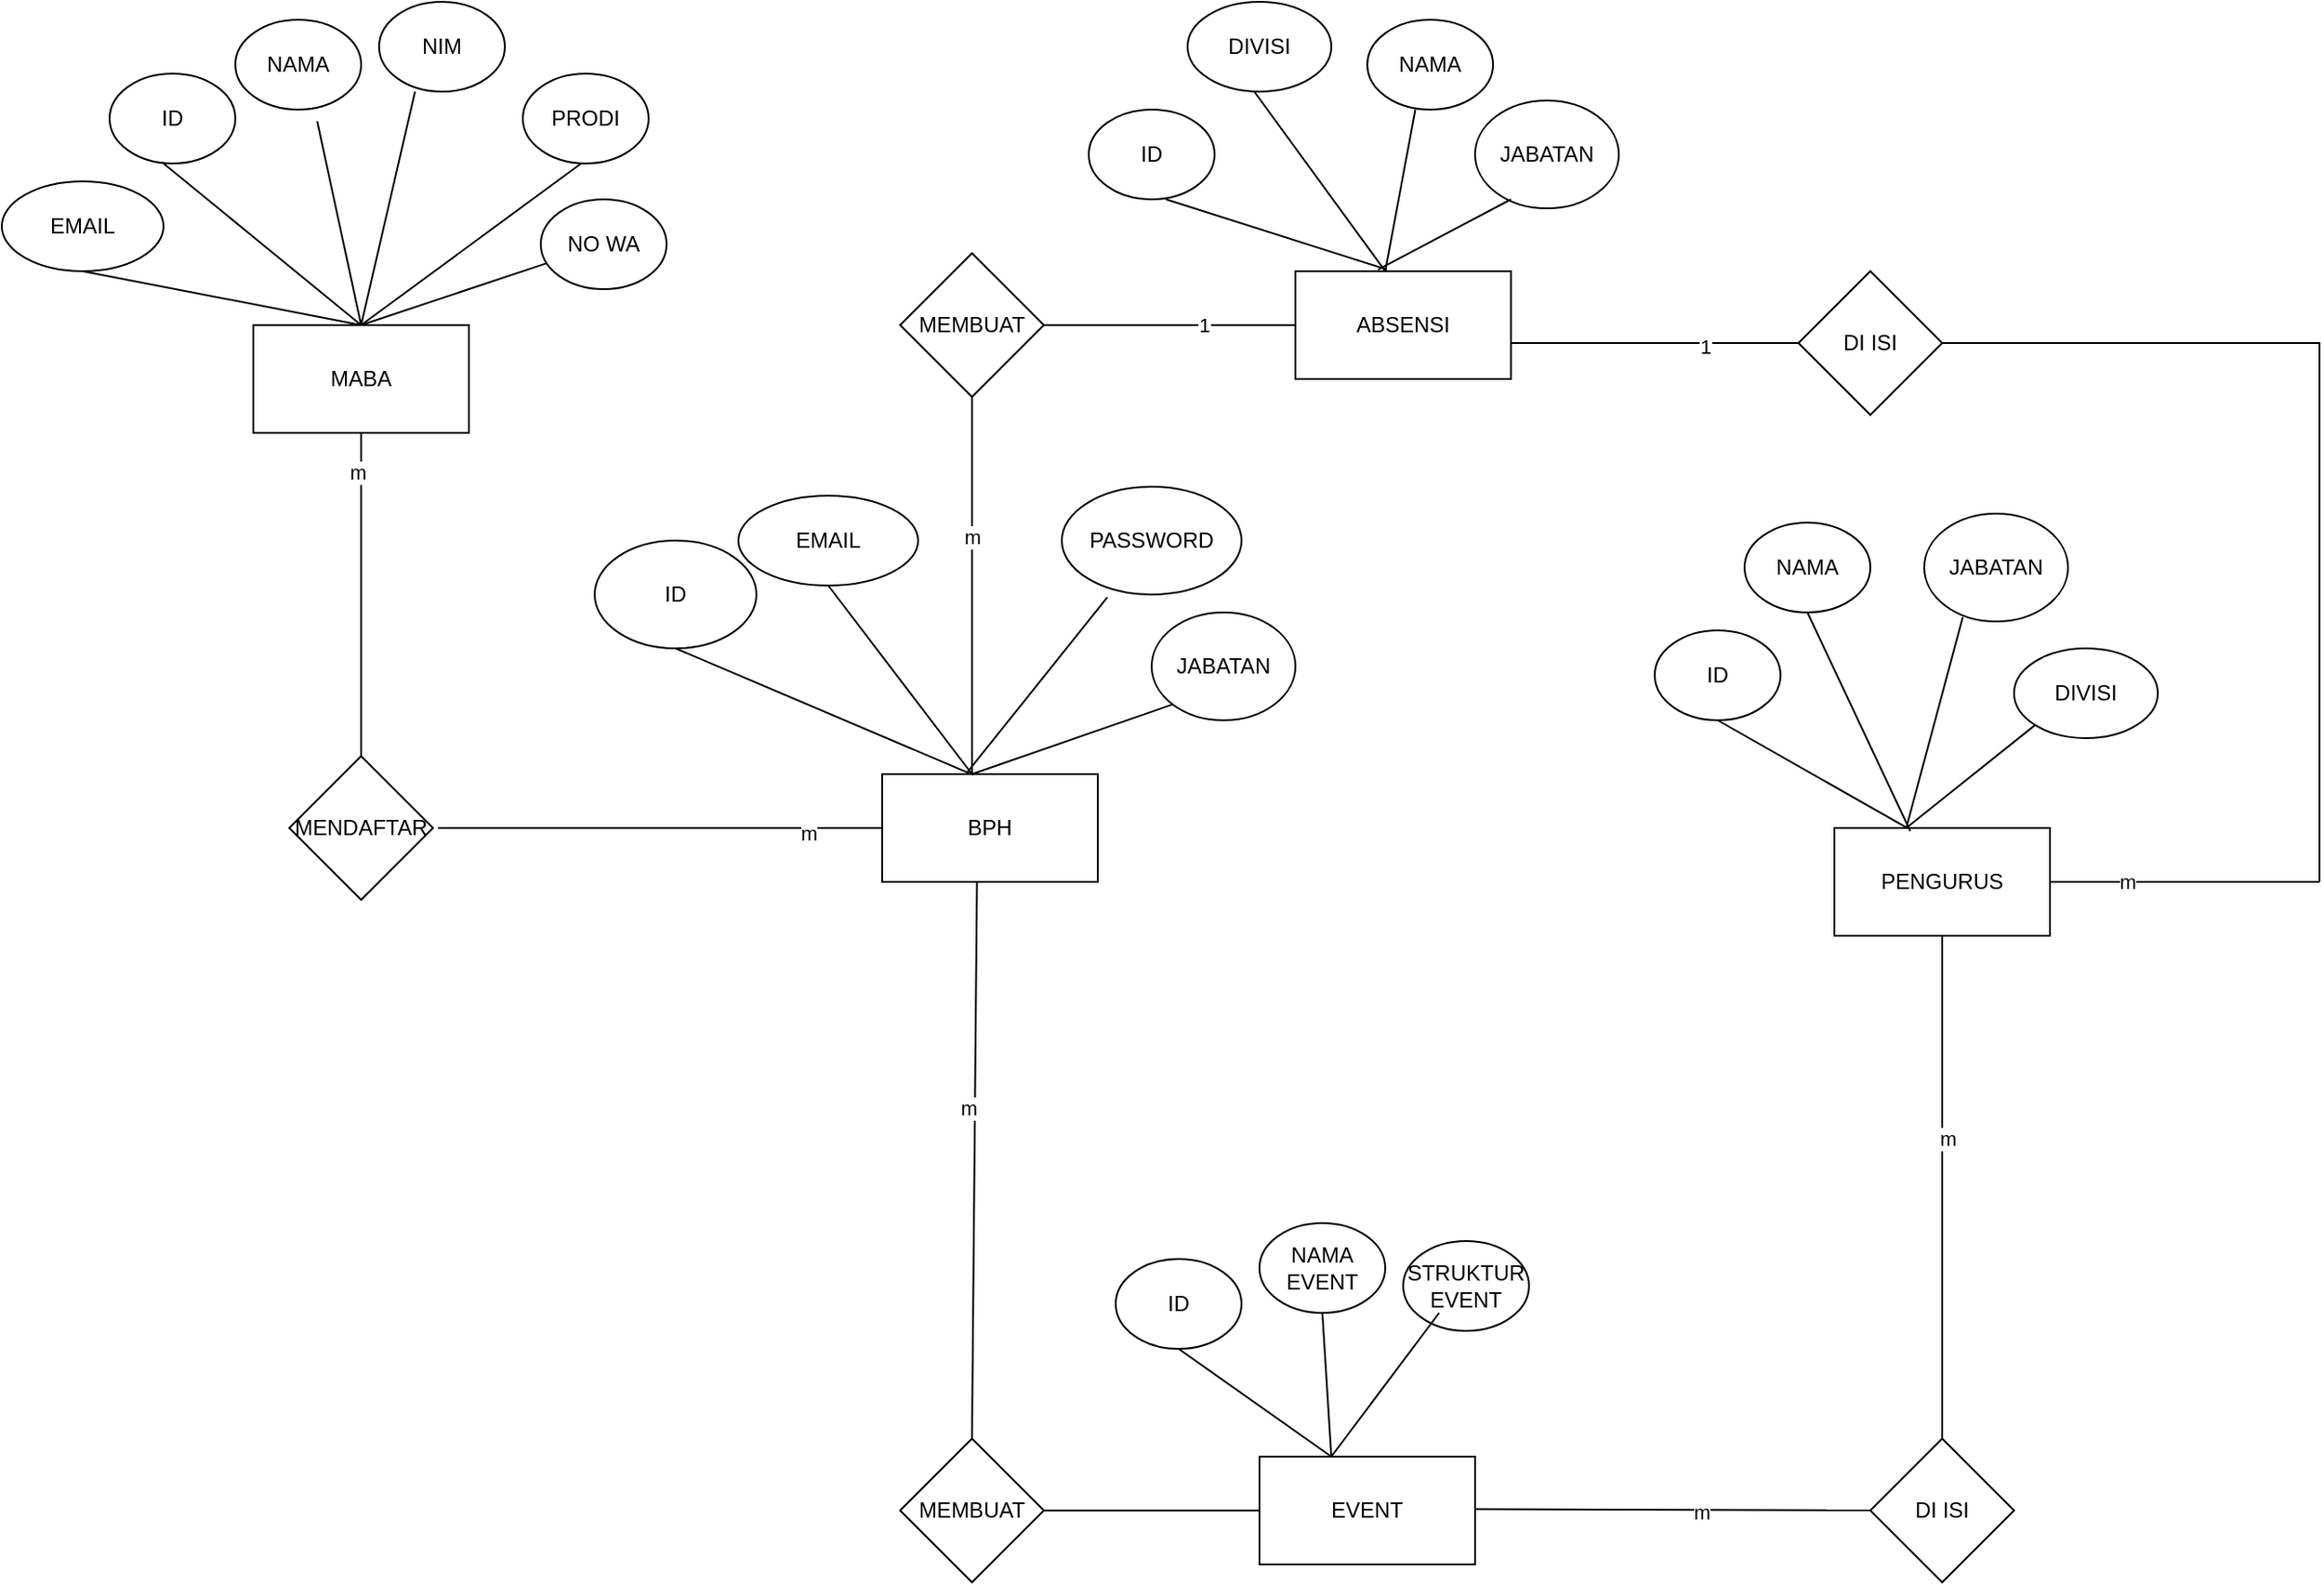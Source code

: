 <mxfile version="15.5.2" type="device"><diagram id="R2lEEEUBdFMjLlhIrx00" name="Page-1"><mxGraphModel dx="2306" dy="741" grid="1" gridSize="10" guides="1" tooltips="1" connect="1" arrows="1" fold="1" page="1" pageScale="1" pageWidth="850" pageHeight="1100" math="0" shadow="0" extFonts="Permanent Marker^https://fonts.googleapis.com/css?family=Permanent+Marker"><root><mxCell id="0"/><mxCell id="1" parent="0"/><mxCell id="ZvKDvj79OvUbFJu322Zu-72" value="MENDAFTAR" style="rhombus;whiteSpace=wrap;html=1;" parent="1" vertex="1"><mxGeometry x="-140" y="440" width="80" height="80" as="geometry"/></mxCell><mxCell id="ZvKDvj79OvUbFJu322Zu-73" value="MABA" style="rounded=0;whiteSpace=wrap;html=1;" parent="1" vertex="1"><mxGeometry x="-160" y="200" width="120" height="60" as="geometry"/></mxCell><mxCell id="ZvKDvj79OvUbFJu322Zu-74" value="BPH" style="rounded=0;whiteSpace=wrap;html=1;" parent="1" vertex="1"><mxGeometry x="190" y="450" width="120" height="60" as="geometry"/></mxCell><mxCell id="ZvKDvj79OvUbFJu322Zu-75" value="ID" style="ellipse;whiteSpace=wrap;html=1;" parent="1" vertex="1"><mxGeometry x="30" y="320" width="90" height="60" as="geometry"/></mxCell><mxCell id="ZvKDvj79OvUbFJu322Zu-78" value="PASSWORD" style="ellipse;whiteSpace=wrap;html=1;" parent="1" vertex="1"><mxGeometry x="290" y="290" width="100" height="60" as="geometry"/></mxCell><mxCell id="ZvKDvj79OvUbFJu322Zu-79" value="EMAIL" style="ellipse;whiteSpace=wrap;html=1;" parent="1" vertex="1"><mxGeometry x="110" y="295" width="100" height="50" as="geometry"/></mxCell><mxCell id="ZvKDvj79OvUbFJu322Zu-80" value="JABATAN" style="ellipse;whiteSpace=wrap;html=1;" parent="1" vertex="1"><mxGeometry x="340" y="360" width="80" height="60" as="geometry"/></mxCell><mxCell id="ZvKDvj79OvUbFJu322Zu-155" style="edgeStyle=none;rounded=0;orthogonalLoop=1;jettySize=auto;html=1;exitX=1;exitY=0.5;exitDx=0;exitDy=0;entryX=0;entryY=0.5;entryDx=0;entryDy=0;startArrow=none;startFill=0;endArrow=none;endFill=0;" parent="1" source="ZvKDvj79OvUbFJu322Zu-81" target="ZvKDvj79OvUbFJu322Zu-82" edge="1"><mxGeometry relative="1" as="geometry"/></mxCell><mxCell id="1NDOFV6xF5MuXmw8Lv_P-4" value="1" style="edgeLabel;html=1;align=center;verticalAlign=middle;resizable=0;points=[];" vertex="1" connectable="0" parent="ZvKDvj79OvUbFJu322Zu-155"><mxGeometry x="0.27" relative="1" as="geometry"><mxPoint as="offset"/></mxGeometry></mxCell><mxCell id="ZvKDvj79OvUbFJu322Zu-156" style="edgeStyle=none;rounded=0;orthogonalLoop=1;jettySize=auto;html=1;exitX=0.5;exitY=1;exitDx=0;exitDy=0;startArrow=none;startFill=0;endArrow=none;endFill=0;" parent="1" source="ZvKDvj79OvUbFJu322Zu-81" edge="1"><mxGeometry relative="1" as="geometry"><mxPoint x="240" y="450" as="targetPoint"/></mxGeometry></mxCell><mxCell id="1NDOFV6xF5MuXmw8Lv_P-3" value="m" style="edgeLabel;html=1;align=center;verticalAlign=middle;resizable=0;points=[];" vertex="1" connectable="0" parent="ZvKDvj79OvUbFJu322Zu-156"><mxGeometry x="-0.263" relative="1" as="geometry"><mxPoint as="offset"/></mxGeometry></mxCell><mxCell id="ZvKDvj79OvUbFJu322Zu-81" value="MEMBUAT" style="rhombus;whiteSpace=wrap;html=1;" parent="1" vertex="1"><mxGeometry x="200" y="160" width="80" height="80" as="geometry"/></mxCell><mxCell id="ZvKDvj79OvUbFJu322Zu-82" value="ABSENSI" style="rounded=0;whiteSpace=wrap;html=1;" parent="1" vertex="1"><mxGeometry x="420" y="170" width="120" height="60" as="geometry"/></mxCell><mxCell id="ZvKDvj79OvUbFJu322Zu-83" value="ID" style="ellipse;whiteSpace=wrap;html=1;" parent="1" vertex="1"><mxGeometry x="305" y="80" width="70" height="50" as="geometry"/></mxCell><mxCell id="ZvKDvj79OvUbFJu322Zu-84" value="NAMA" style="ellipse;whiteSpace=wrap;html=1;" parent="1" vertex="1"><mxGeometry x="460" y="30" width="70" height="50" as="geometry"/></mxCell><mxCell id="ZvKDvj79OvUbFJu322Zu-85" value="JABATAN" style="ellipse;whiteSpace=wrap;html=1;" parent="1" vertex="1"><mxGeometry x="520" y="75" width="80" height="60" as="geometry"/></mxCell><mxCell id="ZvKDvj79OvUbFJu322Zu-86" value="DIVISI" style="ellipse;whiteSpace=wrap;html=1;" parent="1" vertex="1"><mxGeometry x="360" y="20" width="80" height="50" as="geometry"/></mxCell><mxCell id="ZvKDvj79OvUbFJu322Zu-152" style="edgeStyle=none;rounded=0;orthogonalLoop=1;jettySize=auto;html=1;exitX=0;exitY=0.5;exitDx=0;exitDy=0;startArrow=none;startFill=0;endArrow=none;endFill=0;" parent="1" source="ZvKDvj79OvUbFJu322Zu-87" edge="1"><mxGeometry relative="1" as="geometry"><mxPoint x="540" y="210" as="targetPoint"/></mxGeometry></mxCell><mxCell id="1NDOFV6xF5MuXmw8Lv_P-5" value="1" style="edgeLabel;html=1;align=center;verticalAlign=middle;resizable=0;points=[];" vertex="1" connectable="0" parent="ZvKDvj79OvUbFJu322Zu-152"><mxGeometry x="-0.344" y="2" relative="1" as="geometry"><mxPoint as="offset"/></mxGeometry></mxCell><mxCell id="ZvKDvj79OvUbFJu322Zu-153" style="edgeStyle=none;rounded=0;orthogonalLoop=1;jettySize=auto;html=1;exitX=1;exitY=0.5;exitDx=0;exitDy=0;startArrow=none;startFill=0;endArrow=none;endFill=0;" parent="1" source="ZvKDvj79OvUbFJu322Zu-87" edge="1"><mxGeometry relative="1" as="geometry"><mxPoint x="990" y="510" as="targetPoint"/><Array as="points"><mxPoint x="990" y="210"/></Array></mxGeometry></mxCell><mxCell id="ZvKDvj79OvUbFJu322Zu-87" value="DI ISI" style="rhombus;whiteSpace=wrap;html=1;" parent="1" vertex="1"><mxGeometry x="700" y="170" width="80" height="80" as="geometry"/></mxCell><mxCell id="ZvKDvj79OvUbFJu322Zu-154" style="edgeStyle=none;rounded=0;orthogonalLoop=1;jettySize=auto;html=1;exitX=1;exitY=0.5;exitDx=0;exitDy=0;startArrow=none;startFill=0;endArrow=none;endFill=0;" parent="1" source="ZvKDvj79OvUbFJu322Zu-89" edge="1"><mxGeometry relative="1" as="geometry"><mxPoint x="990" y="510" as="targetPoint"/></mxGeometry></mxCell><mxCell id="1NDOFV6xF5MuXmw8Lv_P-6" value="m" style="edgeLabel;html=1;align=center;verticalAlign=middle;resizable=0;points=[];" vertex="1" connectable="0" parent="ZvKDvj79OvUbFJu322Zu-154"><mxGeometry x="-0.424" relative="1" as="geometry"><mxPoint as="offset"/></mxGeometry></mxCell><mxCell id="ZvKDvj79OvUbFJu322Zu-89" value="PENGURUS" style="rounded=0;whiteSpace=wrap;html=1;" parent="1" vertex="1"><mxGeometry x="720" y="480" width="120" height="60" as="geometry"/></mxCell><mxCell id="ZvKDvj79OvUbFJu322Zu-90" value="JABATAN" style="ellipse;whiteSpace=wrap;html=1;" parent="1" vertex="1"><mxGeometry x="770" y="305" width="80" height="60" as="geometry"/></mxCell><mxCell id="ZvKDvj79OvUbFJu322Zu-91" value="ID" style="ellipse;whiteSpace=wrap;html=1;" parent="1" vertex="1"><mxGeometry x="620" y="370" width="70" height="50" as="geometry"/></mxCell><mxCell id="ZvKDvj79OvUbFJu322Zu-92" value="NAMA" style="ellipse;whiteSpace=wrap;html=1;" parent="1" vertex="1"><mxGeometry x="670" y="310" width="70" height="50" as="geometry"/></mxCell><mxCell id="ZvKDvj79OvUbFJu322Zu-93" value="DIVISI" style="ellipse;whiteSpace=wrap;html=1;" parent="1" vertex="1"><mxGeometry x="820" y="380" width="80" height="50" as="geometry"/></mxCell><mxCell id="ZvKDvj79OvUbFJu322Zu-94" value="MEMBUAT" style="rhombus;whiteSpace=wrap;html=1;" parent="1" vertex="1"><mxGeometry x="200" y="820" width="80" height="80" as="geometry"/></mxCell><mxCell id="ZvKDvj79OvUbFJu322Zu-95" value="EVENT" style="rounded=0;whiteSpace=wrap;html=1;" parent="1" vertex="1"><mxGeometry x="400" y="830" width="120" height="60" as="geometry"/></mxCell><mxCell id="ZvKDvj79OvUbFJu322Zu-96" value="DI ISI" style="rhombus;whiteSpace=wrap;html=1;" parent="1" vertex="1"><mxGeometry x="740" y="820" width="80" height="80" as="geometry"/></mxCell><mxCell id="ZvKDvj79OvUbFJu322Zu-97" value="ID" style="ellipse;whiteSpace=wrap;html=1;" parent="1" vertex="1"><mxGeometry x="320" y="720" width="70" height="50" as="geometry"/></mxCell><mxCell id="ZvKDvj79OvUbFJu322Zu-98" value="NAMA EVENT" style="ellipse;whiteSpace=wrap;html=1;" parent="1" vertex="1"><mxGeometry x="400" y="700" width="70" height="50" as="geometry"/></mxCell><mxCell id="ZvKDvj79OvUbFJu322Zu-99" value="STRUKTUR EVENT" style="ellipse;whiteSpace=wrap;html=1;" parent="1" vertex="1"><mxGeometry x="480" y="710" width="70" height="50" as="geometry"/></mxCell><mxCell id="ZvKDvj79OvUbFJu322Zu-120" style="rounded=0;orthogonalLoop=1;jettySize=auto;html=1;exitX=0.5;exitY=1;exitDx=0;exitDy=0;startArrow=none;startFill=0;endArrow=none;endFill=0;entryX=0.5;entryY=0;entryDx=0;entryDy=0;" parent="1" source="ZvKDvj79OvUbFJu322Zu-100" target="ZvKDvj79OvUbFJu322Zu-73" edge="1"><mxGeometry relative="1" as="geometry"/></mxCell><mxCell id="ZvKDvj79OvUbFJu322Zu-100" value="EMAIL" style="ellipse;whiteSpace=wrap;html=1;" parent="1" vertex="1"><mxGeometry x="-300" y="120" width="90" height="50" as="geometry"/></mxCell><mxCell id="ZvKDvj79OvUbFJu322Zu-101" value="ID" style="ellipse;whiteSpace=wrap;html=1;" parent="1" vertex="1"><mxGeometry x="-240" y="60" width="70" height="50" as="geometry"/></mxCell><mxCell id="ZvKDvj79OvUbFJu322Zu-102" value="NAMA" style="ellipse;whiteSpace=wrap;html=1;" parent="1" vertex="1"><mxGeometry x="-170" y="30" width="70" height="50" as="geometry"/></mxCell><mxCell id="ZvKDvj79OvUbFJu322Zu-103" value="NIM" style="ellipse;whiteSpace=wrap;html=1;" parent="1" vertex="1"><mxGeometry x="-90" y="20" width="70" height="50" as="geometry"/></mxCell><mxCell id="ZvKDvj79OvUbFJu322Zu-104" value="PRODI" style="ellipse;whiteSpace=wrap;html=1;" parent="1" vertex="1"><mxGeometry x="-10" y="60" width="70" height="50" as="geometry"/></mxCell><mxCell id="ZvKDvj79OvUbFJu322Zu-105" value="NO WA" style="ellipse;whiteSpace=wrap;html=1;" parent="1" vertex="1"><mxGeometry y="130" width="70" height="50" as="geometry"/></mxCell><mxCell id="ZvKDvj79OvUbFJu322Zu-121" style="rounded=0;orthogonalLoop=1;jettySize=auto;html=1;exitX=0.5;exitY=1;exitDx=0;exitDy=0;startArrow=none;startFill=0;endArrow=none;endFill=0;" parent="1" edge="1"><mxGeometry relative="1" as="geometry"><mxPoint x="-210" y="110" as="sourcePoint"/><mxPoint x="-100" y="200" as="targetPoint"/></mxGeometry></mxCell><mxCell id="ZvKDvj79OvUbFJu322Zu-122" style="rounded=0;orthogonalLoop=1;jettySize=auto;html=1;exitX=0.651;exitY=1.13;exitDx=0;exitDy=0;startArrow=none;startFill=0;endArrow=none;endFill=0;exitPerimeter=0;" parent="1" source="ZvKDvj79OvUbFJu322Zu-102" edge="1"><mxGeometry relative="1" as="geometry"><mxPoint x="-150" y="80" as="sourcePoint"/><mxPoint x="-100" y="200" as="targetPoint"/></mxGeometry></mxCell><mxCell id="ZvKDvj79OvUbFJu322Zu-123" style="rounded=0;orthogonalLoop=1;jettySize=auto;html=1;exitX=0.5;exitY=1;exitDx=0;exitDy=0;startArrow=none;startFill=0;endArrow=none;endFill=0;" parent="1" edge="1"><mxGeometry relative="1" as="geometry"><mxPoint x="-70" y="70" as="sourcePoint"/><mxPoint x="-100" y="200" as="targetPoint"/></mxGeometry></mxCell><mxCell id="ZvKDvj79OvUbFJu322Zu-124" style="rounded=0;orthogonalLoop=1;jettySize=auto;html=1;startArrow=none;startFill=0;endArrow=none;endFill=0;entryX=0.5;entryY=0;entryDx=0;entryDy=0;" parent="1" edge="1"><mxGeometry relative="1" as="geometry"><mxPoint x="-100" y="200" as="sourcePoint"/><mxPoint x="22.5" y="110" as="targetPoint"/><Array as="points"><mxPoint x="22.5" y="110"/></Array></mxGeometry></mxCell><mxCell id="ZvKDvj79OvUbFJu322Zu-125" style="rounded=0;orthogonalLoop=1;jettySize=auto;html=1;exitX=0.5;exitY=1;exitDx=0;exitDy=0;startArrow=none;startFill=0;endArrow=none;endFill=0;" parent="1" target="ZvKDvj79OvUbFJu322Zu-105" edge="1"><mxGeometry relative="1" as="geometry"><mxPoint x="-100" y="200" as="sourcePoint"/><mxPoint x="55" y="230" as="targetPoint"/></mxGeometry></mxCell><mxCell id="ZvKDvj79OvUbFJu322Zu-126" style="rounded=0;orthogonalLoop=1;jettySize=auto;html=1;exitX=0.5;exitY=1;exitDx=0;exitDy=0;startArrow=none;startFill=0;endArrow=none;endFill=0;entryX=0.424;entryY=-0.016;entryDx=0;entryDy=0;entryPerimeter=0;" parent="1" target="ZvKDvj79OvUbFJu322Zu-82" edge="1"><mxGeometry relative="1" as="geometry"><mxPoint x="348" y="130" as="sourcePoint"/><mxPoint x="503" y="160" as="targetPoint"/></mxGeometry></mxCell><mxCell id="ZvKDvj79OvUbFJu322Zu-127" style="rounded=0;orthogonalLoop=1;jettySize=auto;html=1;exitX=0.5;exitY=1;exitDx=0;exitDy=0;startArrow=none;startFill=0;endArrow=none;endFill=0;" parent="1" edge="1"><mxGeometry relative="1" as="geometry"><mxPoint x="397.12" y="70" as="sourcePoint"/><mxPoint x="470" y="170" as="targetPoint"/></mxGeometry></mxCell><mxCell id="ZvKDvj79OvUbFJu322Zu-128" style="rounded=0;orthogonalLoop=1;jettySize=auto;html=1;exitX=0.382;exitY=1.003;exitDx=0;exitDy=0;startArrow=none;startFill=0;endArrow=none;endFill=0;exitPerimeter=0;" parent="1" source="ZvKDvj79OvUbFJu322Zu-84" edge="1"><mxGeometry relative="1" as="geometry"><mxPoint x="477.12" y="80" as="sourcePoint"/><mxPoint x="470" y="170" as="targetPoint"/></mxGeometry></mxCell><mxCell id="ZvKDvj79OvUbFJu322Zu-129" style="rounded=0;orthogonalLoop=1;jettySize=auto;html=1;exitX=0.5;exitY=1;exitDx=0;exitDy=0;startArrow=none;startFill=0;endArrow=none;endFill=0;entryX=0.384;entryY=-0.016;entryDx=0;entryDy=0;entryPerimeter=0;" parent="1" target="ZvKDvj79OvUbFJu322Zu-82" edge="1"><mxGeometry relative="1" as="geometry"><mxPoint x="540" y="130" as="sourcePoint"/><mxPoint x="662.88" y="169.04" as="targetPoint"/></mxGeometry></mxCell><mxCell id="ZvKDvj79OvUbFJu322Zu-130" style="rounded=0;orthogonalLoop=1;jettySize=auto;html=1;exitX=0.5;exitY=1;exitDx=0;exitDy=0;startArrow=none;startFill=0;endArrow=none;endFill=0;entryX=0.422;entryY=0.007;entryDx=0;entryDy=0;entryPerimeter=0;" parent="1" source="ZvKDvj79OvUbFJu322Zu-75" target="ZvKDvj79OvUbFJu322Zu-74" edge="1"><mxGeometry relative="1" as="geometry"><mxPoint x="150" y="390" as="sourcePoint"/><mxPoint x="272.88" y="429.04" as="targetPoint"/></mxGeometry></mxCell><mxCell id="ZvKDvj79OvUbFJu322Zu-132" style="rounded=0;orthogonalLoop=1;jettySize=auto;html=1;exitX=0.5;exitY=1;exitDx=0;exitDy=0;startArrow=none;startFill=0;endArrow=none;endFill=0;" parent="1" source="ZvKDvj79OvUbFJu322Zu-79" edge="1"><mxGeometry relative="1" as="geometry"><mxPoint x="160" y="400" as="sourcePoint"/><mxPoint x="240" y="450" as="targetPoint"/></mxGeometry></mxCell><mxCell id="ZvKDvj79OvUbFJu322Zu-133" style="rounded=0;orthogonalLoop=1;jettySize=auto;html=1;exitX=0.253;exitY=1.026;exitDx=0;exitDy=0;startArrow=none;startFill=0;endArrow=none;endFill=0;entryX=0.396;entryY=-0.019;entryDx=0;entryDy=0;entryPerimeter=0;exitPerimeter=0;" parent="1" source="ZvKDvj79OvUbFJu322Zu-78" target="ZvKDvj79OvUbFJu322Zu-74" edge="1"><mxGeometry relative="1" as="geometry"><mxPoint x="170" y="410" as="sourcePoint"/><mxPoint x="260.64" y="460.42" as="targetPoint"/></mxGeometry></mxCell><mxCell id="ZvKDvj79OvUbFJu322Zu-134" style="rounded=0;orthogonalLoop=1;jettySize=auto;html=1;startArrow=none;startFill=0;endArrow=none;endFill=0;entryX=0;entryY=1;entryDx=0;entryDy=0;" parent="1" target="ZvKDvj79OvUbFJu322Zu-80" edge="1"><mxGeometry relative="1" as="geometry"><mxPoint x="240" y="450" as="sourcePoint"/><mxPoint x="270.64" y="470.42" as="targetPoint"/></mxGeometry></mxCell><mxCell id="ZvKDvj79OvUbFJu322Zu-135" style="rounded=0;orthogonalLoop=1;jettySize=auto;html=1;exitX=0.5;exitY=1;exitDx=0;exitDy=0;startArrow=none;startFill=0;endArrow=none;endFill=0;entryX=0.339;entryY=0.002;entryDx=0;entryDy=0;entryPerimeter=0;" parent="1" source="ZvKDvj79OvUbFJu322Zu-91" target="ZvKDvj79OvUbFJu322Zu-89" edge="1"><mxGeometry relative="1" as="geometry"><mxPoint x="609.68" y="420" as="sourcePoint"/><mxPoint x="700.32" y="470.42" as="targetPoint"/></mxGeometry></mxCell><mxCell id="ZvKDvj79OvUbFJu322Zu-136" style="rounded=0;orthogonalLoop=1;jettySize=auto;html=1;exitX=0.5;exitY=1;exitDx=0;exitDy=0;startArrow=none;startFill=0;endArrow=none;endFill=0;entryX=0.352;entryY=0.029;entryDx=0;entryDy=0;entryPerimeter=0;" parent="1" source="ZvKDvj79OvUbFJu322Zu-92" target="ZvKDvj79OvUbFJu322Zu-89" edge="1"><mxGeometry relative="1" as="geometry"><mxPoint x="665" y="430" as="sourcePoint"/><mxPoint x="750" y="470" as="targetPoint"/></mxGeometry></mxCell><mxCell id="ZvKDvj79OvUbFJu322Zu-137" style="rounded=0;orthogonalLoop=1;jettySize=auto;html=1;exitX=0.268;exitY=0.961;exitDx=0;exitDy=0;startArrow=none;startFill=0;endArrow=none;endFill=0;exitPerimeter=0;" parent="1" source="ZvKDvj79OvUbFJu322Zu-90" edge="1"><mxGeometry relative="1" as="geometry"><mxPoint x="715" y="370" as="sourcePoint"/><mxPoint x="760" y="480" as="targetPoint"/></mxGeometry></mxCell><mxCell id="ZvKDvj79OvUbFJu322Zu-138" style="rounded=0;orthogonalLoop=1;jettySize=auto;html=1;exitX=0;exitY=1;exitDx=0;exitDy=0;startArrow=none;startFill=0;endArrow=none;endFill=0;" parent="1" source="ZvKDvj79OvUbFJu322Zu-93" edge="1"><mxGeometry relative="1" as="geometry"><mxPoint x="725" y="380" as="sourcePoint"/><mxPoint x="760" y="480" as="targetPoint"/></mxGeometry></mxCell><mxCell id="ZvKDvj79OvUbFJu322Zu-139" style="rounded=0;orthogonalLoop=1;jettySize=auto;html=1;exitX=0.5;exitY=1;exitDx=0;exitDy=0;startArrow=none;startFill=0;endArrow=none;endFill=0;entryX=0.5;entryY=0;entryDx=0;entryDy=0;" parent="1" target="ZvKDvj79OvUbFJu322Zu-72" edge="1"><mxGeometry relative="1" as="geometry"><mxPoint x="-100.0" y="260" as="sourcePoint"/><mxPoint x="-62.76" y="381.74" as="targetPoint"/></mxGeometry></mxCell><mxCell id="1NDOFV6xF5MuXmw8Lv_P-1" value="m" style="edgeLabel;html=1;align=center;verticalAlign=middle;resizable=0;points=[];" vertex="1" connectable="0" parent="ZvKDvj79OvUbFJu322Zu-139"><mxGeometry x="-0.759" y="-2" relative="1" as="geometry"><mxPoint as="offset"/></mxGeometry></mxCell><mxCell id="ZvKDvj79OvUbFJu322Zu-140" style="rounded=0;orthogonalLoop=1;jettySize=auto;html=1;exitX=0.5;exitY=1;exitDx=0;exitDy=0;startArrow=none;startFill=0;endArrow=none;endFill=0;entryX=0;entryY=0.5;entryDx=0;entryDy=0;" parent="1" target="ZvKDvj79OvUbFJu322Zu-74" edge="1"><mxGeometry relative="1" as="geometry"><mxPoint x="-57.24" y="480" as="sourcePoint"/><mxPoint x="190" y="470" as="targetPoint"/></mxGeometry></mxCell><mxCell id="1NDOFV6xF5MuXmw8Lv_P-2" value="m" style="edgeLabel;html=1;align=center;verticalAlign=middle;resizable=0;points=[];" vertex="1" connectable="0" parent="ZvKDvj79OvUbFJu322Zu-140"><mxGeometry x="0.661" y="-3" relative="1" as="geometry"><mxPoint as="offset"/></mxGeometry></mxCell><mxCell id="ZvKDvj79OvUbFJu322Zu-141" style="rounded=0;orthogonalLoop=1;jettySize=auto;html=1;exitX=0.5;exitY=1;exitDx=0;exitDy=0;startArrow=none;startFill=0;endArrow=none;endFill=0;entryX=0.5;entryY=0;entryDx=0;entryDy=0;" parent="1" target="ZvKDvj79OvUbFJu322Zu-94" edge="1"><mxGeometry relative="1" as="geometry"><mxPoint x="242.76" y="510" as="sourcePoint"/><mxPoint x="250" y="730" as="targetPoint"/></mxGeometry></mxCell><mxCell id="1NDOFV6xF5MuXmw8Lv_P-9" value="m" style="edgeLabel;html=1;align=center;verticalAlign=middle;resizable=0;points=[];" vertex="1" connectable="0" parent="ZvKDvj79OvUbFJu322Zu-141"><mxGeometry x="-0.184" y="-4" relative="1" as="geometry"><mxPoint y="-1" as="offset"/></mxGeometry></mxCell><mxCell id="ZvKDvj79OvUbFJu322Zu-142" style="rounded=0;orthogonalLoop=1;jettySize=auto;html=1;startArrow=none;startFill=0;endArrow=none;endFill=0;entryX=0;entryY=0.5;entryDx=0;entryDy=0;" parent="1" source="ZvKDvj79OvUbFJu322Zu-94" target="ZvKDvj79OvUbFJu322Zu-95" edge="1"><mxGeometry relative="1" as="geometry"><mxPoint x="322.76" y="560" as="sourcePoint"/><mxPoint x="440" y="880" as="targetPoint"/></mxGeometry></mxCell><mxCell id="ZvKDvj79OvUbFJu322Zu-144" style="rounded=0;orthogonalLoop=1;jettySize=auto;html=1;exitX=0.5;exitY=1;exitDx=0;exitDy=0;startArrow=none;startFill=0;endArrow=none;endFill=0;" parent="1" source="ZvKDvj79OvUbFJu322Zu-97" edge="1"><mxGeometry relative="1" as="geometry"><mxPoint x="375" y="720" as="sourcePoint"/><mxPoint x="440" y="830" as="targetPoint"/></mxGeometry></mxCell><mxCell id="ZvKDvj79OvUbFJu322Zu-145" style="rounded=0;orthogonalLoop=1;jettySize=auto;html=1;startArrow=none;startFill=0;endArrow=none;endFill=0;exitX=0.5;exitY=1;exitDx=0;exitDy=0;" parent="1" source="ZvKDvj79OvUbFJu322Zu-98" edge="1"><mxGeometry relative="1" as="geometry"><mxPoint x="430" y="770" as="sourcePoint"/><mxPoint x="440" y="830" as="targetPoint"/></mxGeometry></mxCell><mxCell id="ZvKDvj79OvUbFJu322Zu-146" style="rounded=0;orthogonalLoop=1;jettySize=auto;html=1;startArrow=none;startFill=0;endArrow=none;endFill=0;" parent="1" edge="1"><mxGeometry relative="1" as="geometry"><mxPoint x="500" y="750" as="sourcePoint"/><mxPoint x="440" y="830" as="targetPoint"/></mxGeometry></mxCell><mxCell id="ZvKDvj79OvUbFJu322Zu-147" style="rounded=0;orthogonalLoop=1;jettySize=auto;html=1;startArrow=none;startFill=0;endArrow=none;endFill=0;" parent="1" target="ZvKDvj79OvUbFJu322Zu-96" edge="1"><mxGeometry relative="1" as="geometry"><mxPoint x="520" y="859.29" as="sourcePoint"/><mxPoint x="640" y="859.29" as="targetPoint"/></mxGeometry></mxCell><mxCell id="1NDOFV6xF5MuXmw8Lv_P-7" value="m" style="edgeLabel;html=1;align=center;verticalAlign=middle;resizable=0;points=[];" vertex="1" connectable="0" parent="ZvKDvj79OvUbFJu322Zu-147"><mxGeometry x="0.146" y="-1" relative="1" as="geometry"><mxPoint as="offset"/></mxGeometry></mxCell><mxCell id="ZvKDvj79OvUbFJu322Zu-150" style="rounded=0;orthogonalLoop=1;jettySize=auto;html=1;startArrow=none;startFill=0;endArrow=none;endFill=0;entryX=0.5;entryY=0;entryDx=0;entryDy=0;exitX=0.5;exitY=1;exitDx=0;exitDy=0;" parent="1" source="ZvKDvj79OvUbFJu322Zu-89" target="ZvKDvj79OvUbFJu322Zu-96" edge="1"><mxGeometry relative="1" as="geometry"><mxPoint x="599.89" y="590.0" as="sourcePoint"/><mxPoint x="819.999" y="590.601" as="targetPoint"/></mxGeometry></mxCell><mxCell id="1NDOFV6xF5MuXmw8Lv_P-8" value="m" style="edgeLabel;html=1;align=center;verticalAlign=middle;resizable=0;points=[];" vertex="1" connectable="0" parent="ZvKDvj79OvUbFJu322Zu-150"><mxGeometry x="-0.188" y="3" relative="1" as="geometry"><mxPoint y="-1" as="offset"/></mxGeometry></mxCell></root></mxGraphModel></diagram></mxfile>